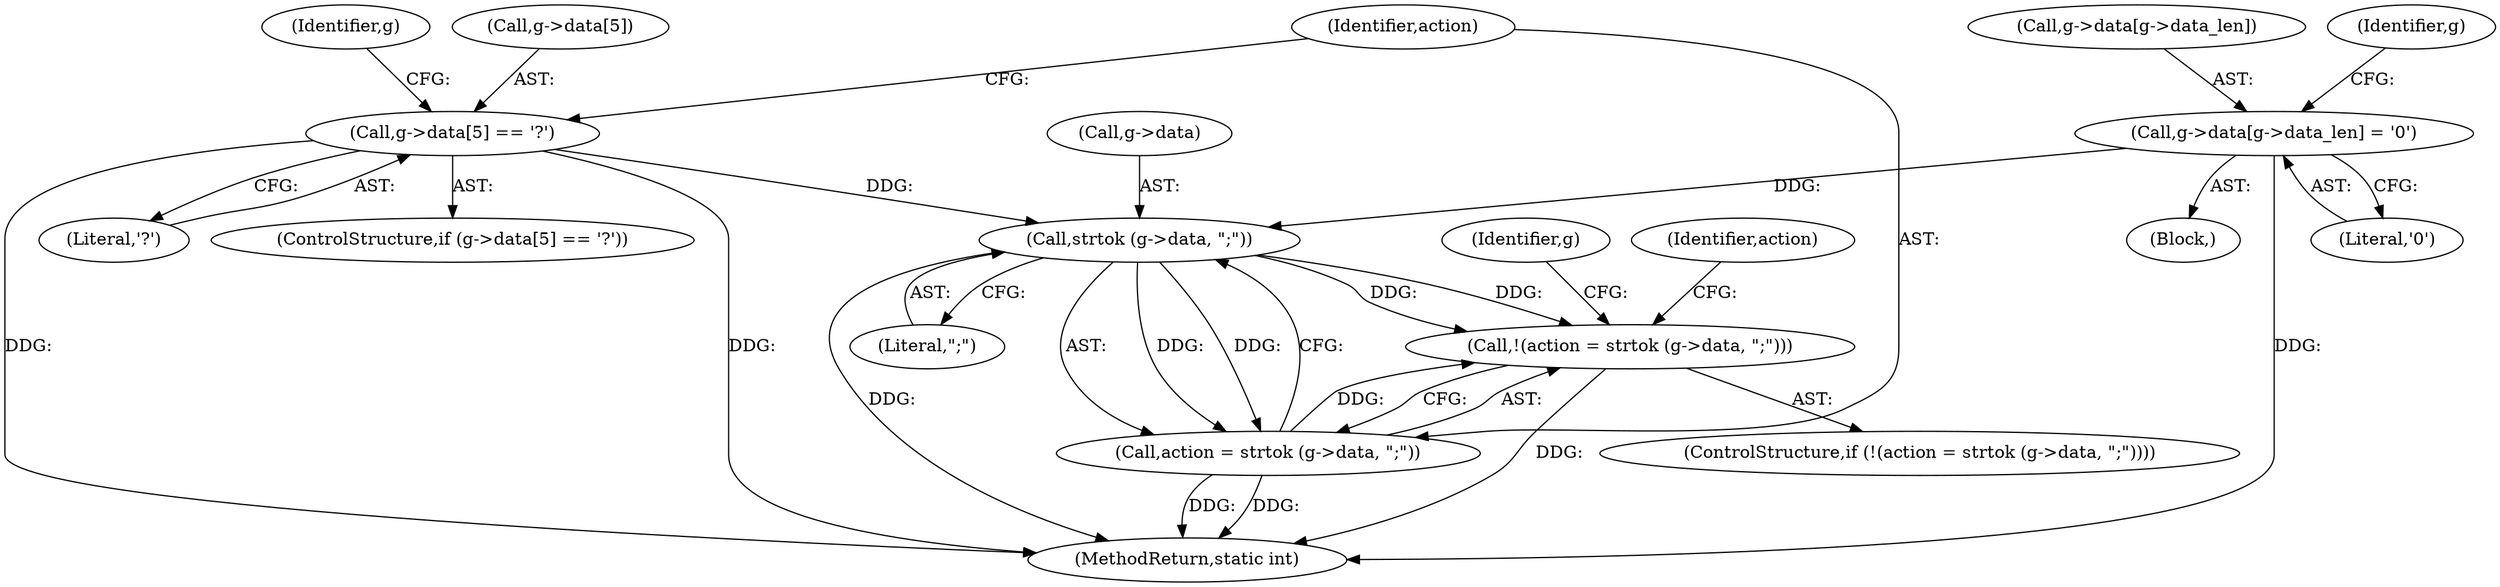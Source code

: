 digraph "0_radare2_796dd28aaa6b9fa76d99c42c4d5ff8b257cc2191@API" {
"1000144" [label="(Call,strtok (g->data, \";\"))"];
"1000128" [label="(Call,g->data[5] == '?')"];
"1000118" [label="(Call,g->data[g->data_len] = '\0')"];
"1000141" [label="(Call,!(action = strtok (g->data, \";\")))"];
"1000142" [label="(Call,action = strtok (g->data, \";\"))"];
"1000144" [label="(Call,strtok (g->data, \";\"))"];
"1000134" [label="(Literal,'?')"];
"1000143" [label="(Identifier,action)"];
"1000152" [label="(Identifier,g)"];
"1000129" [label="(Call,g->data[5])"];
"1000104" [label="(Block,)"];
"1000119" [label="(Call,g->data[g->data_len])"];
"1000156" [label="(Identifier,action)"];
"1000128" [label="(Call,g->data[5] == '?')"];
"1000142" [label="(Call,action = strtok (g->data, \";\"))"];
"1000140" [label="(ControlStructure,if (!(action = strtok (g->data, \";\"))))"];
"1000131" [label="(Identifier,g)"];
"1000141" [label="(Call,!(action = strtok (g->data, \";\")))"];
"1000118" [label="(Call,g->data[g->data_len] = '\0')"];
"1000145" [label="(Call,g->data)"];
"1000217" [label="(MethodReturn,static int)"];
"1000138" [label="(Identifier,g)"];
"1000127" [label="(ControlStructure,if (g->data[5] == '?'))"];
"1000148" [label="(Literal,\";\")"];
"1000126" [label="(Literal,'\0')"];
"1000144" -> "1000142"  [label="AST: "];
"1000144" -> "1000148"  [label="CFG: "];
"1000145" -> "1000144"  [label="AST: "];
"1000148" -> "1000144"  [label="AST: "];
"1000142" -> "1000144"  [label="CFG: "];
"1000144" -> "1000217"  [label="DDG: "];
"1000144" -> "1000141"  [label="DDG: "];
"1000144" -> "1000141"  [label="DDG: "];
"1000144" -> "1000142"  [label="DDG: "];
"1000144" -> "1000142"  [label="DDG: "];
"1000128" -> "1000144"  [label="DDG: "];
"1000118" -> "1000144"  [label="DDG: "];
"1000128" -> "1000127"  [label="AST: "];
"1000128" -> "1000134"  [label="CFG: "];
"1000129" -> "1000128"  [label="AST: "];
"1000134" -> "1000128"  [label="AST: "];
"1000138" -> "1000128"  [label="CFG: "];
"1000143" -> "1000128"  [label="CFG: "];
"1000128" -> "1000217"  [label="DDG: "];
"1000128" -> "1000217"  [label="DDG: "];
"1000118" -> "1000104"  [label="AST: "];
"1000118" -> "1000126"  [label="CFG: "];
"1000119" -> "1000118"  [label="AST: "];
"1000126" -> "1000118"  [label="AST: "];
"1000131" -> "1000118"  [label="CFG: "];
"1000118" -> "1000217"  [label="DDG: "];
"1000141" -> "1000140"  [label="AST: "];
"1000141" -> "1000142"  [label="CFG: "];
"1000142" -> "1000141"  [label="AST: "];
"1000152" -> "1000141"  [label="CFG: "];
"1000156" -> "1000141"  [label="CFG: "];
"1000141" -> "1000217"  [label="DDG: "];
"1000142" -> "1000141"  [label="DDG: "];
"1000143" -> "1000142"  [label="AST: "];
"1000142" -> "1000217"  [label="DDG: "];
"1000142" -> "1000217"  [label="DDG: "];
}
